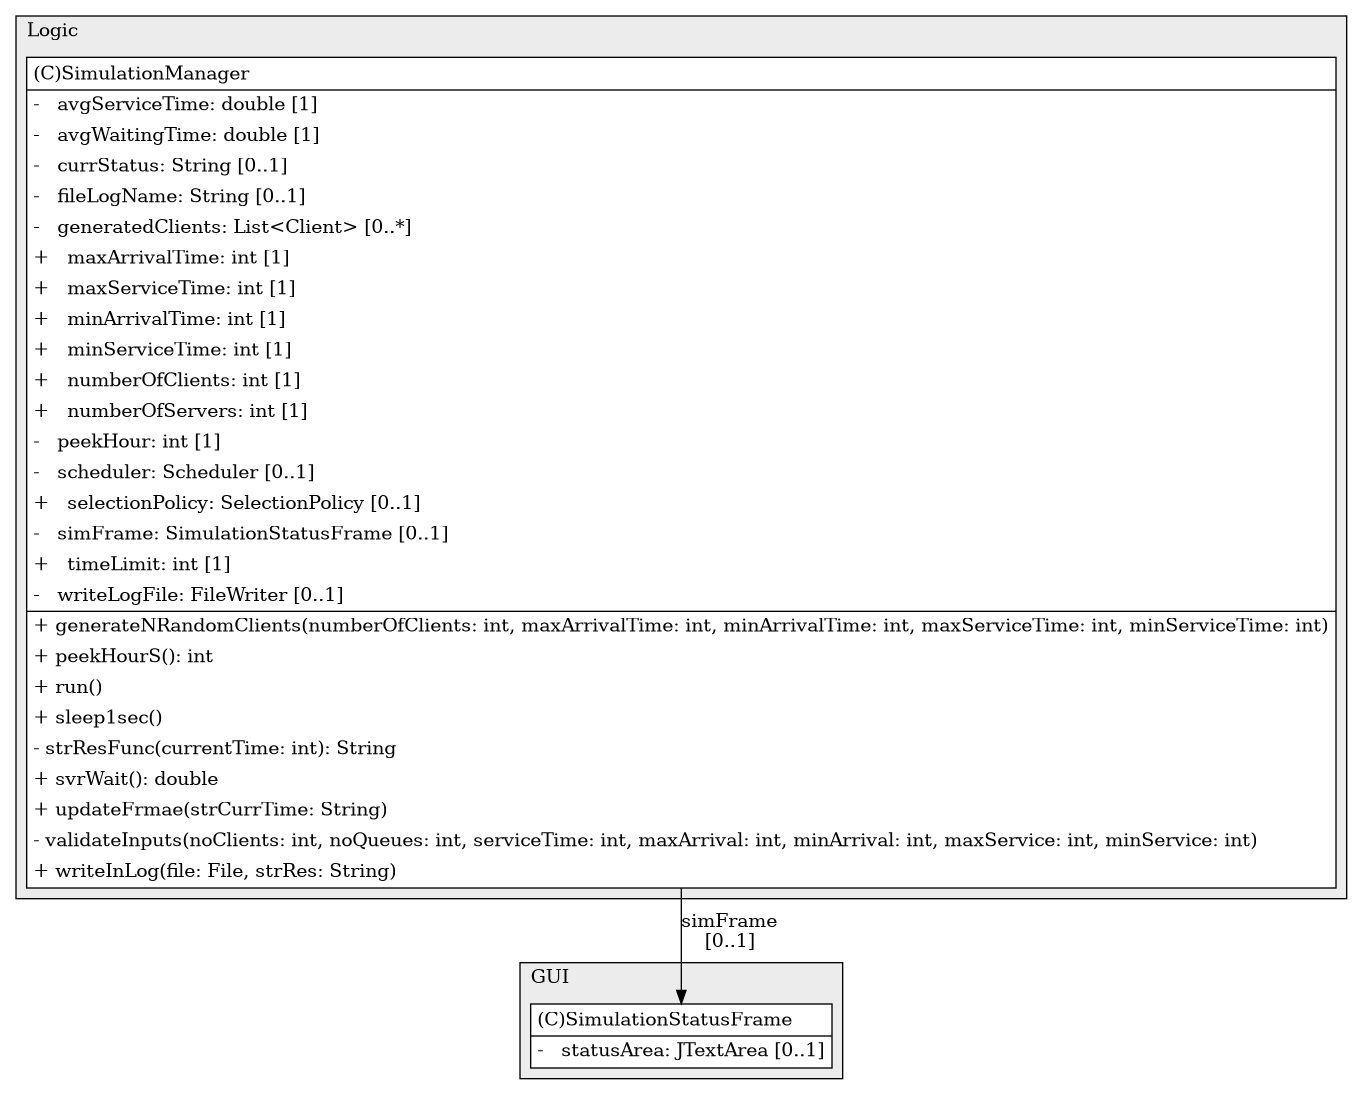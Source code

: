 @startuml

/' diagram meta data start
config=StructureConfiguration;
{
  "projectClassification": {
    "searchMode": "OpenProject", // OpenProject, AllProjects
    "includedProjects": "",
    "pathEndKeywords": "*.impl",
    "isClientPath": "",
    "isClientName": "",
    "isTestPath": "",
    "isTestName": "",
    "isMappingPath": "",
    "isMappingName": "",
    "isDataAccessPath": "",
    "isDataAccessName": "",
    "isDataStructurePath": "",
    "isDataStructureName": "",
    "isInterfaceStructuresPath": "",
    "isInterfaceStructuresName": "",
    "isEntryPointPath": "",
    "isEntryPointName": "",
    "treatFinalFieldsAsMandatory": false
  },
  "graphRestriction": {
    "classPackageExcludeFilter": "",
    "classPackageIncludeFilter": "",
    "classNameExcludeFilter": "",
    "classNameIncludeFilter": "",
    "methodNameExcludeFilter": "",
    "methodNameIncludeFilter": "",
    "removeByInheritance": "", // inheritance/annotation based filtering is done in a second step
    "removeByAnnotation": "",
    "removeByClassPackage": "", // cleanup the graph after inheritance/annotation based filtering is done
    "removeByClassName": "",
    "cutMappings": false,
    "cutEnum": true,
    "cutTests": true,
    "cutClient": true,
    "cutDataAccess": true,
    "cutInterfaceStructures": true,
    "cutDataStructures": true,
    "cutGetterAndSetter": true,
    "cutConstructors": true
  },
  "graphTraversal": {
    "forwardDepth": 3,
    "backwardDepth": 3,
    "classPackageExcludeFilter": "",
    "classPackageIncludeFilter": "",
    "classNameExcludeFilter": "",
    "classNameIncludeFilter": "",
    "methodNameExcludeFilter": "",
    "methodNameIncludeFilter": "",
    "hideMappings": false,
    "hideDataStructures": false,
    "hidePrivateMethods": true,
    "hideInterfaceCalls": true, // indirection: implementation -> interface (is hidden) -> implementation
    "onlyShowApplicationEntryPoints": false, // root node is included
    "useMethodCallsForStructureDiagram": "ForwardOnly" // ForwardOnly, BothDirections, No
  },
  "details": {
    "aggregation": "GroupByClass", // ByClass, GroupByClass, None
    "showClassGenericTypes": true,
    "showMethods": true,
    "showMethodParameterNames": true,
    "showMethodParameterTypes": true,
    "showMethodReturnType": true,
    "showPackageLevels": 2,
    "showDetailedClassStructure": true
  },
  "rootClass": "GUI.SimulationStatusFrame",
  "extensionCallbackMethod": "" // qualified.class.name#methodName - signature: public static String method(String)
}
diagram meta data end '/



digraph g {
    rankdir="TB"
    splines=polyline
    

'nodes 
subgraph cluster_70939 { 
   	label=GUI
	labeljust=l
	fillcolor="#ececec"
	style=filled
   
   SimulationStatusFrame70939[
	label=<<TABLE BORDER="1" CELLBORDER="0" CELLPADDING="4" CELLSPACING="0">
<TR><TD ALIGN="LEFT" >(C)SimulationStatusFrame</TD></TR>
<HR/>
<TR><TD ALIGN="LEFT" >-   statusArea: JTextArea [0..1]</TD></TR>
</TABLE>>
	style=filled
	margin=0
	shape=plaintext
	fillcolor="#FFFFFF"
];
} 

subgraph cluster_73596734 { 
   	label=Logic
	labeljust=l
	fillcolor="#ececec"
	style=filled
   
   SimulationManager73596734[
	label=<<TABLE BORDER="1" CELLBORDER="0" CELLPADDING="4" CELLSPACING="0">
<TR><TD ALIGN="LEFT" >(C)SimulationManager</TD></TR>
<HR/>
<TR><TD ALIGN="LEFT" >-   avgServiceTime: double [1]</TD></TR>
<TR><TD ALIGN="LEFT" >-   avgWaitingTime: double [1]</TD></TR>
<TR><TD ALIGN="LEFT" >-   currStatus: String [0..1]</TD></TR>
<TR><TD ALIGN="LEFT" >-   fileLogName: String [0..1]</TD></TR>
<TR><TD ALIGN="LEFT" >-   generatedClients: List&lt;Client&gt; [0..*]</TD></TR>
<TR><TD ALIGN="LEFT" >+   maxArrivalTime: int [1]</TD></TR>
<TR><TD ALIGN="LEFT" >+   maxServiceTime: int [1]</TD></TR>
<TR><TD ALIGN="LEFT" >+   minArrivalTime: int [1]</TD></TR>
<TR><TD ALIGN="LEFT" >+   minServiceTime: int [1]</TD></TR>
<TR><TD ALIGN="LEFT" >+   numberOfClients: int [1]</TD></TR>
<TR><TD ALIGN="LEFT" >+   numberOfServers: int [1]</TD></TR>
<TR><TD ALIGN="LEFT" >-   peekHour: int [1]</TD></TR>
<TR><TD ALIGN="LEFT" >-   scheduler: Scheduler [0..1]</TD></TR>
<TR><TD ALIGN="LEFT" >+   selectionPolicy: SelectionPolicy [0..1]</TD></TR>
<TR><TD ALIGN="LEFT" >-   simFrame: SimulationStatusFrame [0..1]</TD></TR>
<TR><TD ALIGN="LEFT" >+   timeLimit: int [1]</TD></TR>
<TR><TD ALIGN="LEFT" >-   writeLogFile: FileWriter [0..1]</TD></TR>
<HR/>
<TR><TD ALIGN="LEFT" >+ generateNRandomClients(numberOfClients: int, maxArrivalTime: int, minArrivalTime: int, maxServiceTime: int, minServiceTime: int)</TD></TR>
<TR><TD ALIGN="LEFT" >+ peekHourS(): int</TD></TR>
<TR><TD ALIGN="LEFT" >+ run()</TD></TR>
<TR><TD ALIGN="LEFT" >+ sleep1sec()</TD></TR>
<TR><TD ALIGN="LEFT" >- strResFunc(currentTime: int): String</TD></TR>
<TR><TD ALIGN="LEFT" >+ svrWait(): double</TD></TR>
<TR><TD ALIGN="LEFT" >+ updateFrmae(strCurrTime: String)</TD></TR>
<TR><TD ALIGN="LEFT" >- validateInputs(noClients: int, noQueues: int, serviceTime: int, maxArrival: int, minArrival: int, maxService: int, minService: int)</TD></TR>
<TR><TD ALIGN="LEFT" >+ writeInLog(file: File, strRes: String)</TD></TR>
</TABLE>>
	style=filled
	margin=0
	shape=plaintext
	fillcolor="#FFFFFF"
];
} 

'edges    
SimulationManager73596734 -> SimulationStatusFrame70939[label="simFrame
[0..1]"];
    
}
@enduml